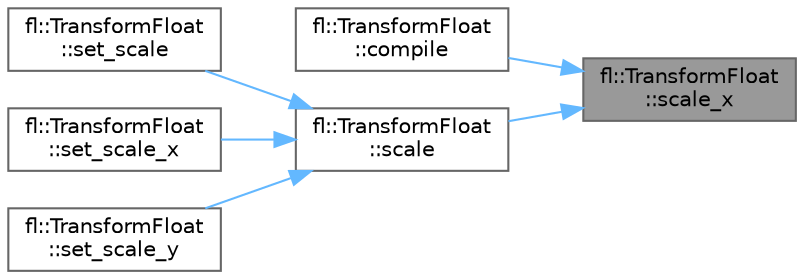 digraph "fl::TransformFloat::scale_x"
{
 // INTERACTIVE_SVG=YES
 // LATEX_PDF_SIZE
  bgcolor="transparent";
  edge [fontname=Helvetica,fontsize=10,labelfontname=Helvetica,labelfontsize=10];
  node [fontname=Helvetica,fontsize=10,shape=box,height=0.2,width=0.4];
  rankdir="RL";
  Node1 [id="Node000001",label="fl::TransformFloat\l::scale_x",height=0.2,width=0.4,color="gray40", fillcolor="grey60", style="filled", fontcolor="black",tooltip=" "];
  Node1 -> Node2 [id="edge1_Node000001_Node000002",dir="back",color="steelblue1",style="solid",tooltip=" "];
  Node2 [id="Node000002",label="fl::TransformFloat\l::compile",height=0.2,width=0.4,color="grey40", fillcolor="white", style="filled",URL="$d9/dd3/structfl_1_1_transform_float_ac9e5e8024118ce810c1f1e37acb1649e.html#ac9e5e8024118ce810c1f1e37acb1649e",tooltip=" "];
  Node1 -> Node3 [id="edge2_Node000001_Node000003",dir="back",color="steelblue1",style="solid",tooltip=" "];
  Node3 [id="Node000003",label="fl::TransformFloat\l::scale",height=0.2,width=0.4,color="grey40", fillcolor="white", style="filled",URL="$d9/dd3/structfl_1_1_transform_float_a61dc91e6cd05d9525fa7b2c4f0b931d0.html#a61dc91e6cd05d9525fa7b2c4f0b931d0",tooltip=" "];
  Node3 -> Node4 [id="edge3_Node000003_Node000004",dir="back",color="steelblue1",style="solid",tooltip=" "];
  Node4 [id="Node000004",label="fl::TransformFloat\l::set_scale",height=0.2,width=0.4,color="grey40", fillcolor="white", style="filled",URL="$d9/dd3/structfl_1_1_transform_float_a214e822425a08959bbe5f77060c375b9.html#a214e822425a08959bbe5f77060c375b9",tooltip=" "];
  Node3 -> Node5 [id="edge4_Node000003_Node000005",dir="back",color="steelblue1",style="solid",tooltip=" "];
  Node5 [id="Node000005",label="fl::TransformFloat\l::set_scale_x",height=0.2,width=0.4,color="grey40", fillcolor="white", style="filled",URL="$d9/dd3/structfl_1_1_transform_float_a2ff02e6b57bfd500ec96e1d2404e83b2.html#a2ff02e6b57bfd500ec96e1d2404e83b2",tooltip=" "];
  Node3 -> Node6 [id="edge5_Node000003_Node000006",dir="back",color="steelblue1",style="solid",tooltip=" "];
  Node6 [id="Node000006",label="fl::TransformFloat\l::set_scale_y",height=0.2,width=0.4,color="grey40", fillcolor="white", style="filled",URL="$d9/dd3/structfl_1_1_transform_float_a6ce4394619539c56a8c499dda8004738.html#a6ce4394619539c56a8c499dda8004738",tooltip=" "];
}
